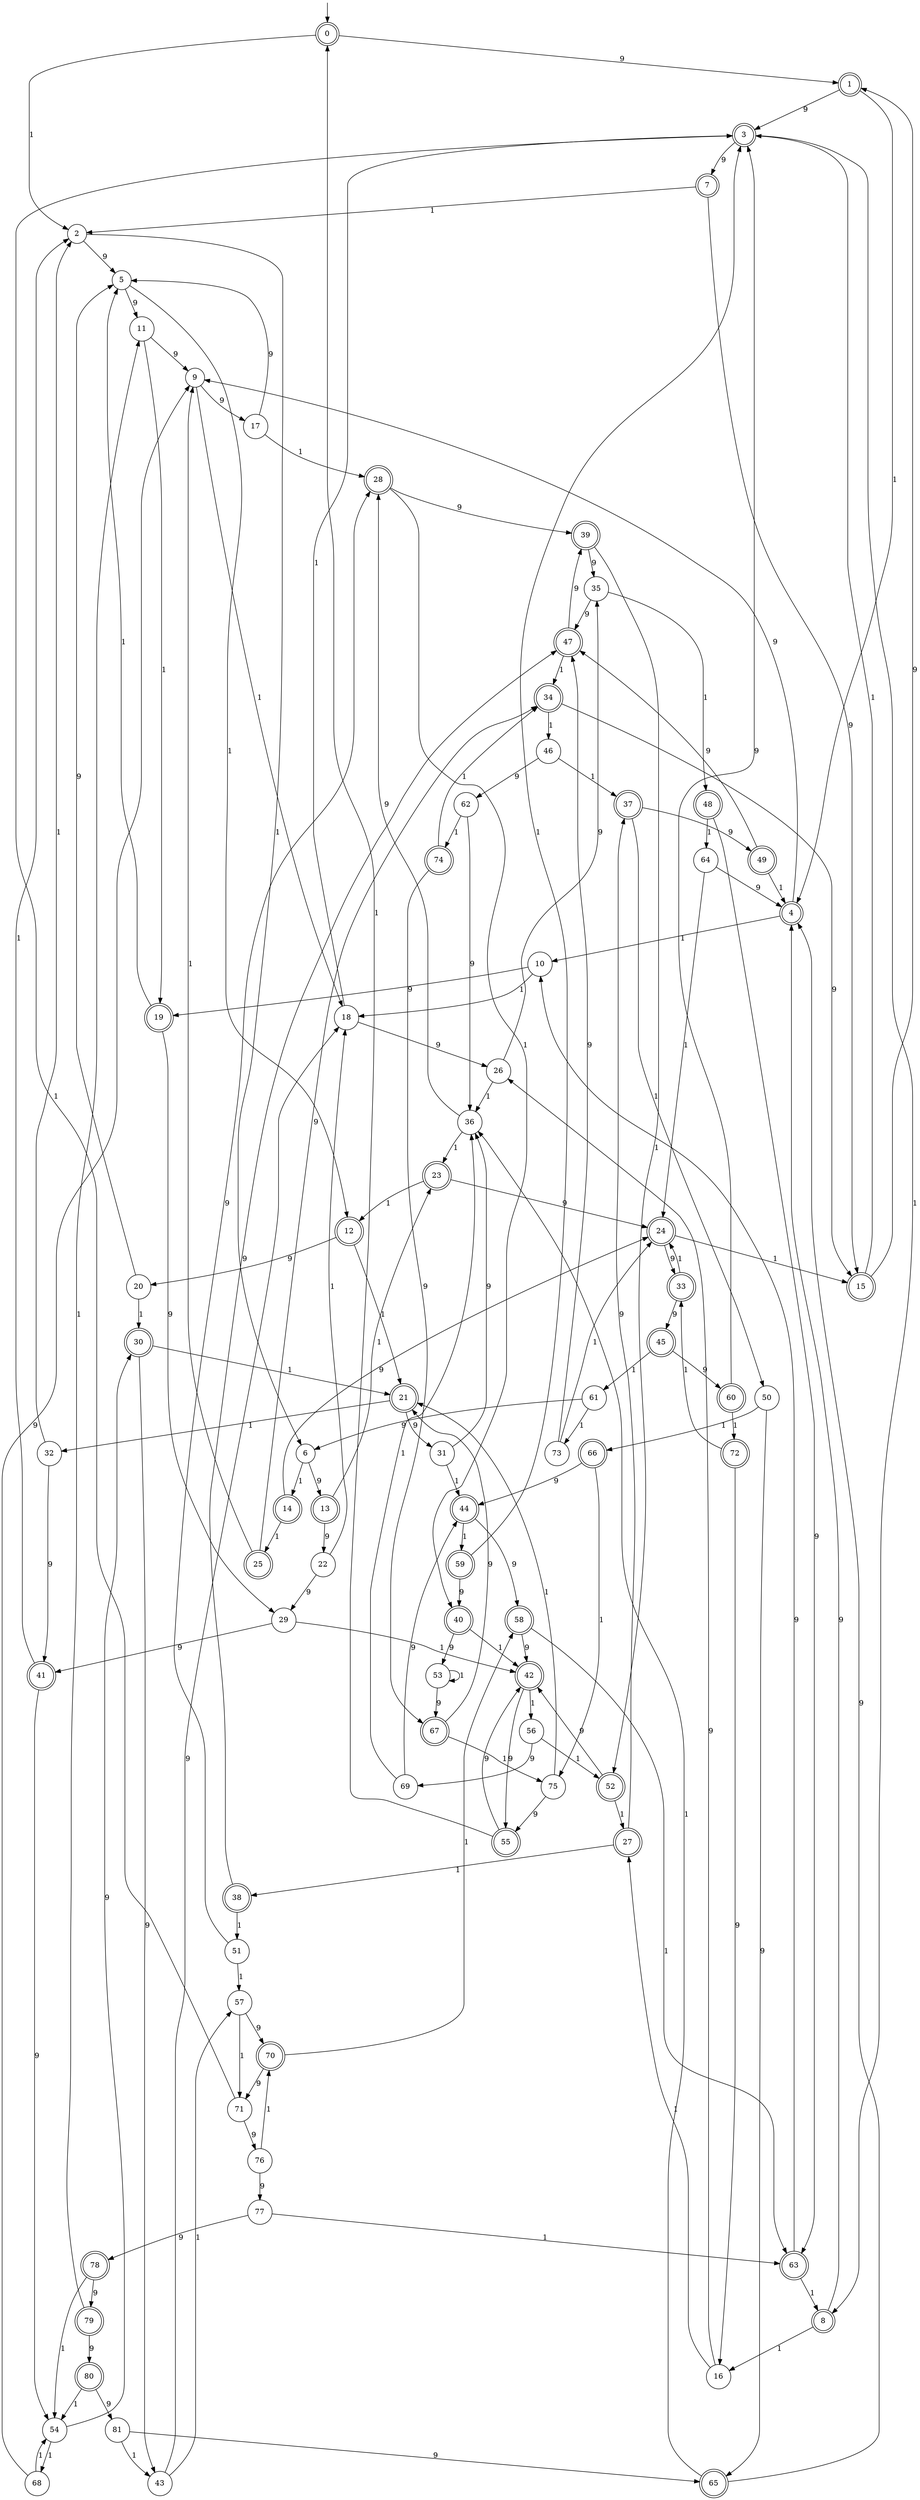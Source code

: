 digraph g {

	s0 [shape="doublecircle" label="0"];
	s1 [shape="doublecircle" label="1"];
	s2 [shape="circle" label="2"];
	s3 [shape="doublecircle" label="3"];
	s4 [shape="doublecircle" label="4"];
	s5 [shape="circle" label="5"];
	s6 [shape="circle" label="6"];
	s7 [shape="doublecircle" label="7"];
	s8 [shape="doublecircle" label="8"];
	s9 [shape="circle" label="9"];
	s10 [shape="circle" label="10"];
	s11 [shape="circle" label="11"];
	s12 [shape="doublecircle" label="12"];
	s13 [shape="doublecircle" label="13"];
	s14 [shape="doublecircle" label="14"];
	s15 [shape="doublecircle" label="15"];
	s16 [shape="circle" label="16"];
	s17 [shape="circle" label="17"];
	s18 [shape="circle" label="18"];
	s19 [shape="doublecircle" label="19"];
	s20 [shape="circle" label="20"];
	s21 [shape="doublecircle" label="21"];
	s22 [shape="circle" label="22"];
	s23 [shape="doublecircle" label="23"];
	s24 [shape="doublecircle" label="24"];
	s25 [shape="doublecircle" label="25"];
	s26 [shape="circle" label="26"];
	s27 [shape="doublecircle" label="27"];
	s28 [shape="doublecircle" label="28"];
	s29 [shape="circle" label="29"];
	s30 [shape="doublecircle" label="30"];
	s31 [shape="circle" label="31"];
	s32 [shape="circle" label="32"];
	s33 [shape="doublecircle" label="33"];
	s34 [shape="doublecircle" label="34"];
	s35 [shape="circle" label="35"];
	s36 [shape="circle" label="36"];
	s37 [shape="doublecircle" label="37"];
	s38 [shape="doublecircle" label="38"];
	s39 [shape="doublecircle" label="39"];
	s40 [shape="doublecircle" label="40"];
	s41 [shape="doublecircle" label="41"];
	s42 [shape="doublecircle" label="42"];
	s43 [shape="circle" label="43"];
	s44 [shape="doublecircle" label="44"];
	s45 [shape="doublecircle" label="45"];
	s46 [shape="circle" label="46"];
	s47 [shape="doublecircle" label="47"];
	s48 [shape="doublecircle" label="48"];
	s49 [shape="doublecircle" label="49"];
	s50 [shape="circle" label="50"];
	s51 [shape="circle" label="51"];
	s52 [shape="doublecircle" label="52"];
	s53 [shape="circle" label="53"];
	s54 [shape="circle" label="54"];
	s55 [shape="doublecircle" label="55"];
	s56 [shape="circle" label="56"];
	s57 [shape="circle" label="57"];
	s58 [shape="doublecircle" label="58"];
	s59 [shape="doublecircle" label="59"];
	s60 [shape="doublecircle" label="60"];
	s61 [shape="circle" label="61"];
	s62 [shape="circle" label="62"];
	s63 [shape="doublecircle" label="63"];
	s64 [shape="circle" label="64"];
	s65 [shape="doublecircle" label="65"];
	s66 [shape="doublecircle" label="66"];
	s67 [shape="doublecircle" label="67"];
	s68 [shape="circle" label="68"];
	s69 [shape="circle" label="69"];
	s70 [shape="doublecircle" label="70"];
	s71 [shape="circle" label="71"];
	s72 [shape="doublecircle" label="72"];
	s73 [shape="circle" label="73"];
	s74 [shape="doublecircle" label="74"];
	s75 [shape="circle" label="75"];
	s76 [shape="circle" label="76"];
	s77 [shape="circle" label="77"];
	s78 [shape="doublecircle" label="78"];
	s79 [shape="doublecircle" label="79"];
	s80 [shape="doublecircle" label="80"];
	s81 [shape="circle" label="81"];
	s0 -> s1 [label="9"];
	s0 -> s2 [label="1"];
	s1 -> s3 [label="9"];
	s1 -> s4 [label="1"];
	s2 -> s5 [label="9"];
	s2 -> s6 [label="1"];
	s3 -> s7 [label="9"];
	s3 -> s8 [label="1"];
	s4 -> s9 [label="9"];
	s4 -> s10 [label="1"];
	s5 -> s11 [label="9"];
	s5 -> s12 [label="1"];
	s6 -> s13 [label="9"];
	s6 -> s14 [label="1"];
	s7 -> s15 [label="9"];
	s7 -> s2 [label="1"];
	s8 -> s4 [label="9"];
	s8 -> s16 [label="1"];
	s9 -> s17 [label="9"];
	s9 -> s18 [label="1"];
	s10 -> s19 [label="9"];
	s10 -> s18 [label="1"];
	s11 -> s9 [label="9"];
	s11 -> s19 [label="1"];
	s12 -> s20 [label="9"];
	s12 -> s21 [label="1"];
	s13 -> s22 [label="9"];
	s13 -> s23 [label="1"];
	s14 -> s24 [label="9"];
	s14 -> s25 [label="1"];
	s15 -> s1 [label="9"];
	s15 -> s3 [label="1"];
	s16 -> s26 [label="9"];
	s16 -> s27 [label="1"];
	s17 -> s5 [label="9"];
	s17 -> s28 [label="1"];
	s18 -> s26 [label="9"];
	s18 -> s3 [label="1"];
	s19 -> s29 [label="9"];
	s19 -> s5 [label="1"];
	s20 -> s5 [label="9"];
	s20 -> s30 [label="1"];
	s21 -> s31 [label="9"];
	s21 -> s32 [label="1"];
	s22 -> s29 [label="9"];
	s22 -> s18 [label="1"];
	s23 -> s24 [label="9"];
	s23 -> s12 [label="1"];
	s24 -> s33 [label="9"];
	s24 -> s15 [label="1"];
	s25 -> s34 [label="9"];
	s25 -> s9 [label="1"];
	s26 -> s35 [label="9"];
	s26 -> s36 [label="1"];
	s27 -> s37 [label="9"];
	s27 -> s38 [label="1"];
	s28 -> s39 [label="9"];
	s28 -> s40 [label="1"];
	s29 -> s41 [label="9"];
	s29 -> s42 [label="1"];
	s30 -> s43 [label="9"];
	s30 -> s21 [label="1"];
	s31 -> s36 [label="9"];
	s31 -> s44 [label="1"];
	s32 -> s41 [label="9"];
	s32 -> s2 [label="1"];
	s33 -> s45 [label="9"];
	s33 -> s24 [label="1"];
	s34 -> s15 [label="9"];
	s34 -> s46 [label="1"];
	s35 -> s47 [label="9"];
	s35 -> s48 [label="1"];
	s36 -> s28 [label="9"];
	s36 -> s23 [label="1"];
	s37 -> s49 [label="9"];
	s37 -> s50 [label="1"];
	s38 -> s47 [label="9"];
	s38 -> s51 [label="1"];
	s39 -> s35 [label="9"];
	s39 -> s52 [label="1"];
	s40 -> s53 [label="9"];
	s40 -> s42 [label="1"];
	s41 -> s54 [label="9"];
	s41 -> s2 [label="1"];
	s42 -> s55 [label="9"];
	s42 -> s56 [label="1"];
	s43 -> s18 [label="9"];
	s43 -> s57 [label="1"];
	s44 -> s58 [label="9"];
	s44 -> s59 [label="1"];
	s45 -> s60 [label="9"];
	s45 -> s61 [label="1"];
	s46 -> s62 [label="9"];
	s46 -> s37 [label="1"];
	s47 -> s39 [label="9"];
	s47 -> s34 [label="1"];
	s48 -> s63 [label="9"];
	s48 -> s64 [label="1"];
	s49 -> s47 [label="9"];
	s49 -> s4 [label="1"];
	s50 -> s65 [label="9"];
	s50 -> s66 [label="1"];
	s51 -> s28 [label="9"];
	s51 -> s57 [label="1"];
	s52 -> s42 [label="9"];
	s52 -> s27 [label="1"];
	s53 -> s67 [label="9"];
	s53 -> s53 [label="1"];
	s54 -> s30 [label="9"];
	s54 -> s68 [label="1"];
	s55 -> s42 [label="9"];
	s55 -> s0 [label="1"];
	s56 -> s69 [label="9"];
	s56 -> s52 [label="1"];
	s57 -> s70 [label="9"];
	s57 -> s71 [label="1"];
	s58 -> s42 [label="9"];
	s58 -> s63 [label="1"];
	s59 -> s40 [label="9"];
	s59 -> s3 [label="1"];
	s60 -> s3 [label="9"];
	s60 -> s72 [label="1"];
	s61 -> s6 [label="9"];
	s61 -> s73 [label="1"];
	s62 -> s36 [label="9"];
	s62 -> s74 [label="1"];
	s63 -> s10 [label="9"];
	s63 -> s8 [label="1"];
	s64 -> s4 [label="9"];
	s64 -> s24 [label="1"];
	s65 -> s4 [label="9"];
	s65 -> s36 [label="1"];
	s66 -> s44 [label="9"];
	s66 -> s75 [label="1"];
	s67 -> s21 [label="9"];
	s67 -> s75 [label="1"];
	s68 -> s9 [label="9"];
	s68 -> s54 [label="1"];
	s69 -> s44 [label="9"];
	s69 -> s36 [label="1"];
	s70 -> s71 [label="9"];
	s70 -> s58 [label="1"];
	s71 -> s76 [label="9"];
	s71 -> s3 [label="1"];
	s72 -> s16 [label="9"];
	s72 -> s33 [label="1"];
	s73 -> s47 [label="9"];
	s73 -> s24 [label="1"];
	s74 -> s67 [label="9"];
	s74 -> s34 [label="1"];
	s75 -> s55 [label="9"];
	s75 -> s21 [label="1"];
	s76 -> s77 [label="9"];
	s76 -> s70 [label="1"];
	s77 -> s78 [label="9"];
	s77 -> s63 [label="1"];
	s78 -> s79 [label="9"];
	s78 -> s54 [label="1"];
	s79 -> s80 [label="9"];
	s79 -> s11 [label="1"];
	s80 -> s81 [label="9"];
	s80 -> s54 [label="1"];
	s81 -> s65 [label="9"];
	s81 -> s43 [label="1"];

__start0 [label="" shape="none" width="0" height="0"];
__start0 -> s0;

}
